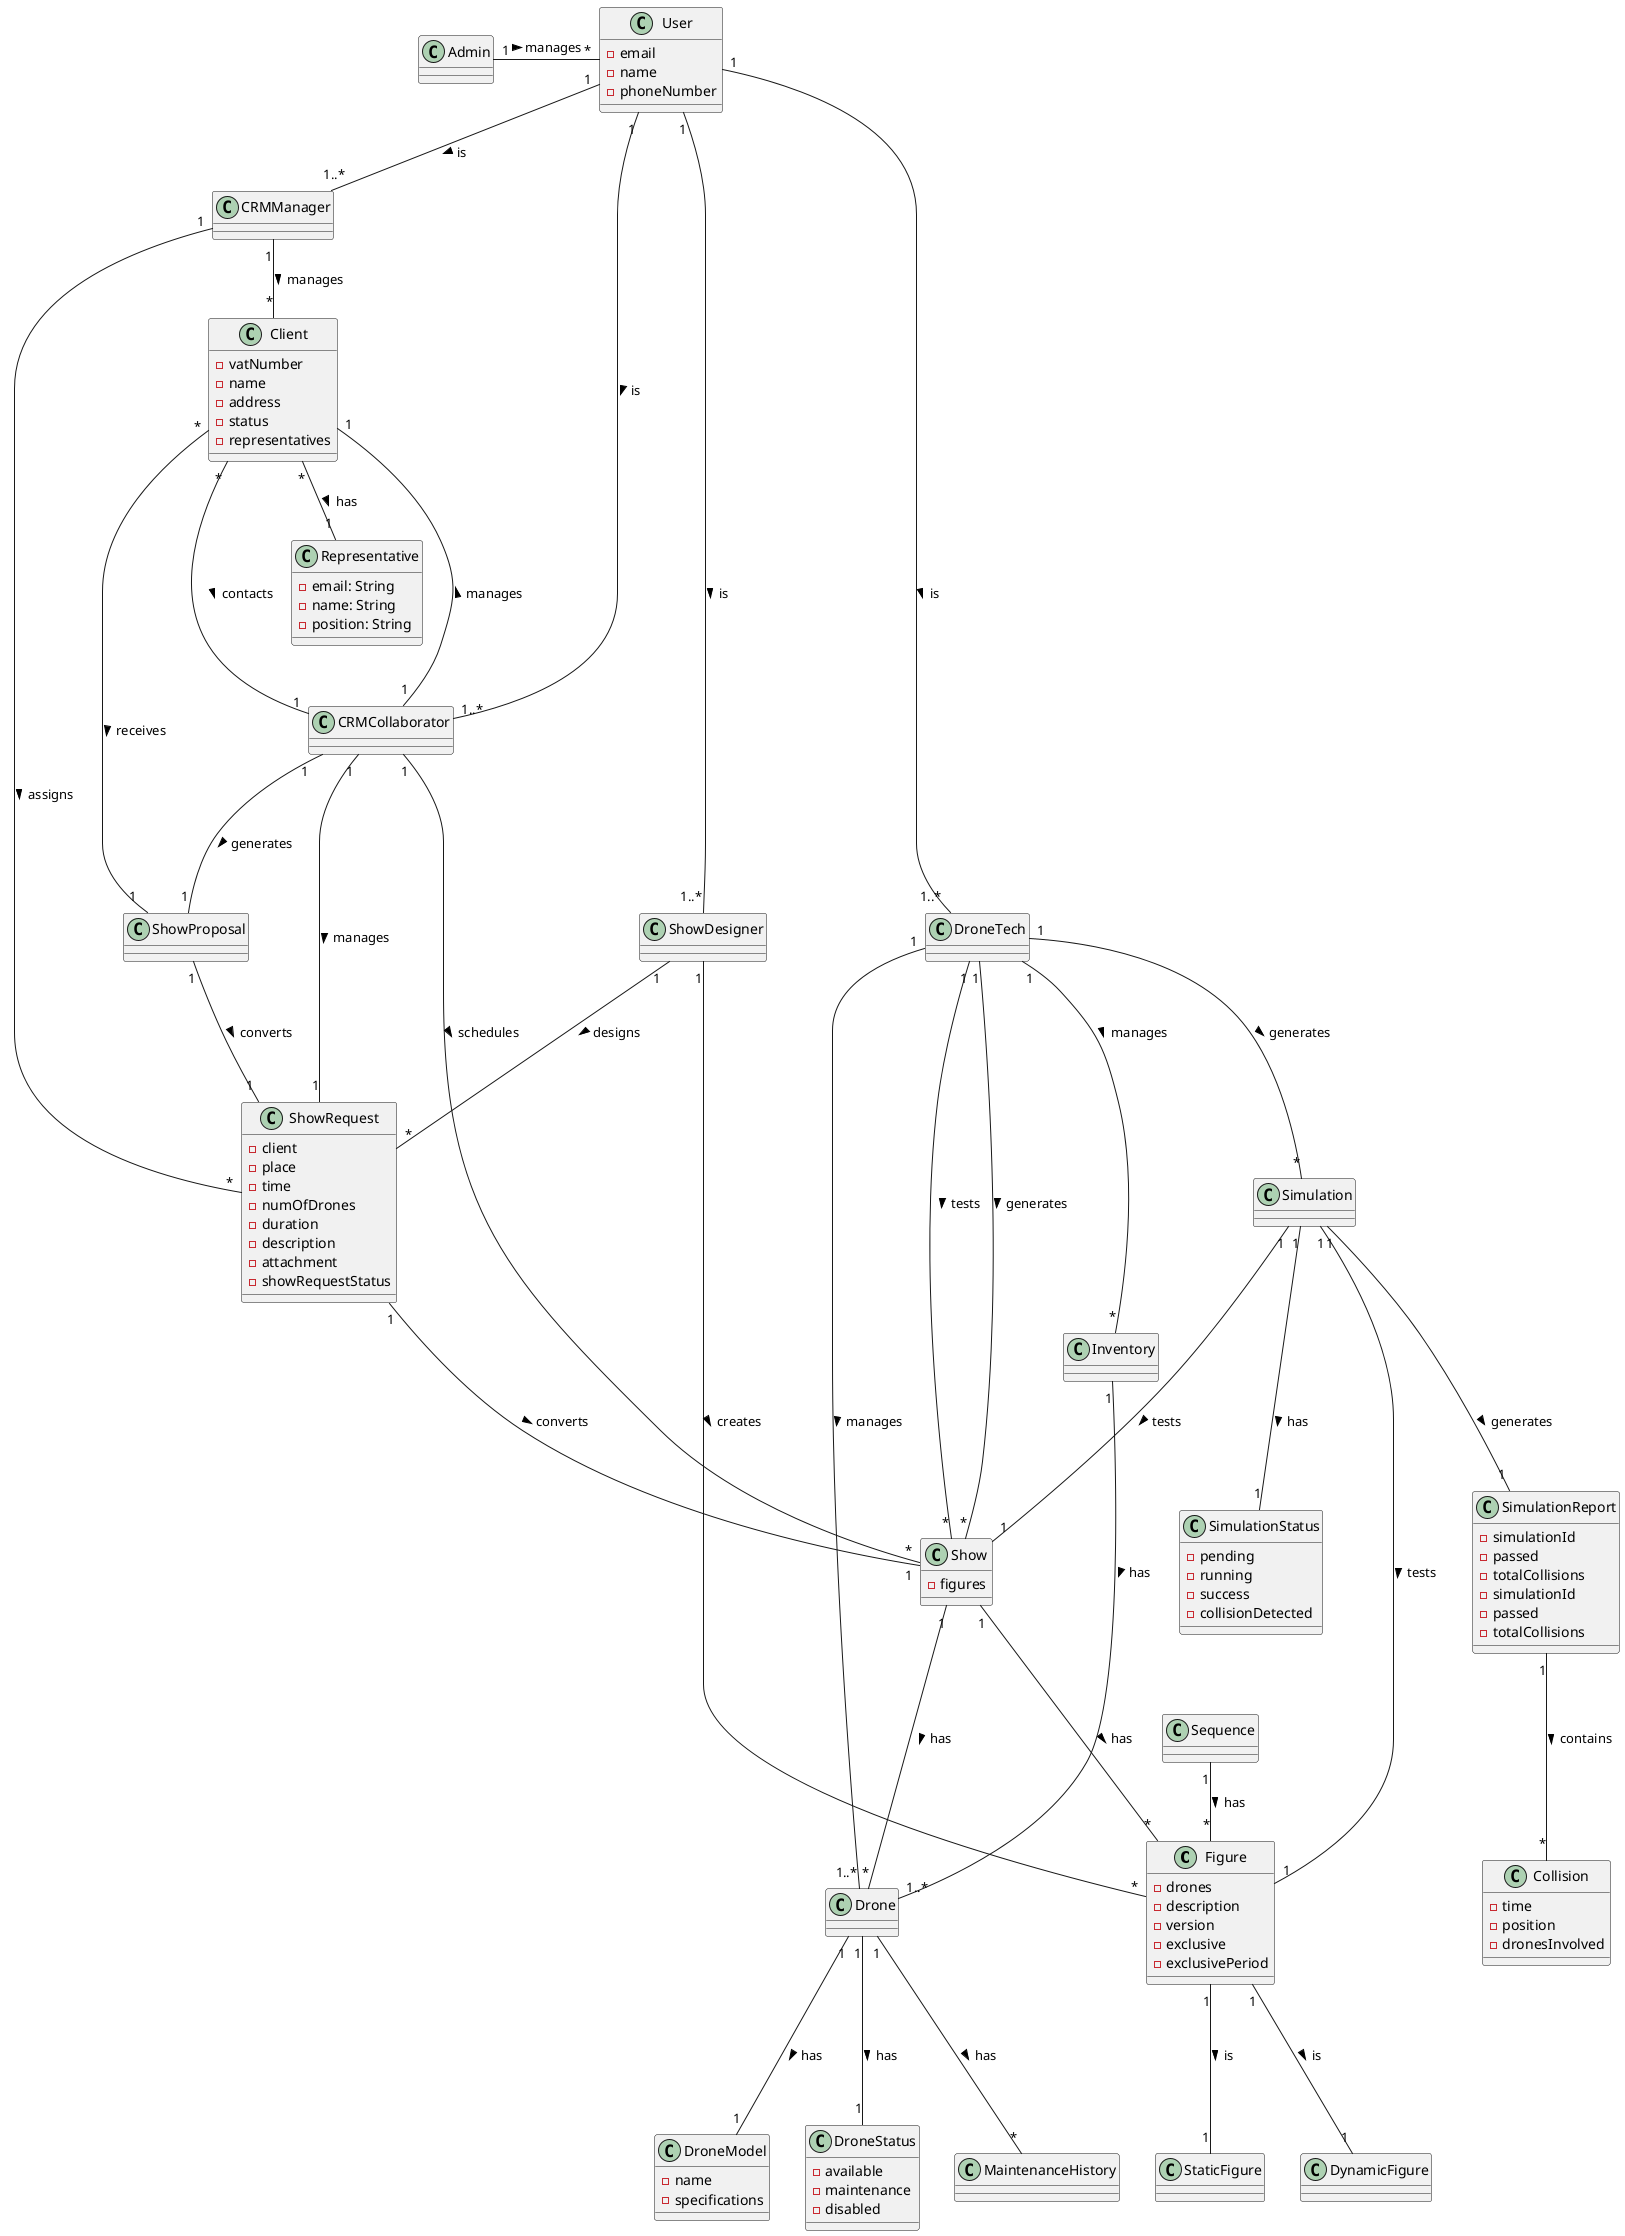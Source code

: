 @startuml
class Figure{
 - drones
 - description
 - version
 - exclusive
 - exclusivePeriod
}



class Sequence{
}

class Client{
    - vatNumber
    - name
    - address
    - status
    - representatives
}

class Representative {
  - email: String
  - name: String
  - position: String
}

class ShowProposal{
}

class Show{
    - figures
}

class Simulation{
}

class User{
    - email
    - name
    - phoneNumber
}

class Admin{
}

class  CRMManager{
}

class CRMCollaborator{
}

class ShowDesigner{
}

class DroneTech{
}

class ShowRequest{
    - client
    - place
    - time
    - numOfDrones
    - duration
    - description
    - attachment
    - showRequestStatus
}

class Inventory{
}

class DroneModel{
 - name
 - specifications
}

class Drone{
}

class SimulationReport {
  - simulationId
  - passed
  - totalCollisions
}

class SimulationReport {
  - simulationId
  - passed
  - totalCollisions
}

class Collision {
  - time
  - position
  - dronesInvolved
}

class SimulationStatus {
  - pending
  - running
  - success
  - collisionDetected
}


class DroneStatus{
 - available
 - maintenance
 - disabled
}

class MaintenanceHistory{
}


/' Relationships '/

' System & User '
Admin         "1"  -  "*"  User  : manages >

' Client Management '
CRMManager    "1"  -- "*"  Client : manages >
Client        "*"  -- "1"  CRMCollaborator : contacts >
Client        "*"  -- "1"  ShowProposal : receives >
Client        "*"  -- "1"  Representative : has >

' Show Requests '
CRMManager    "1"  -- "*"  ShowRequest : assigns >

ShowRequest   "1"  --- "1"  Show : converts >


ShowProposal   "1"  --- "1"  ShowRequest : converts >


CRMCollaborator "1" --- "1"  ShowRequest : manages >
CRMCollaborator "1" --- "1"  Client : manages >

' Show Proposal '
CRMCollaborator "1" --- "1"  ShowProposal : generates >

' Show Design '
ShowDesigner   "1" --- "*"  Figure : creates >
ShowDesigner   "1" --- "*"  ShowRequest : designs >

' Show Scheduling '
CRMCollaborator "1" --- "*"  Show : schedules >

' Drone Tech Operations '
DroneTech      "1" --- "*"  Inventory : manages >
DroneTech      "1" --- "*"  Show : generates >
DroneTech      "1" --- "*"  Show : tests >
DroneTech      "1" --- "*"  Simulation : generates >
DroneTech      "1" --- "1..*"  Drone : manages >

' Figure Relationships '
Figure         "1" --- "1"  DynamicFigure : is >
Figure         "1" --- "1"  StaticFigure : is >


' Show Relationships '
Show "1" --- "*"  Figure : has >
Show "1" --- "*"  Drone : has >


User "1" -- "1..*" CRMManager : is >
User "1" -- "1..*" ShowDesigner : is >
User "1" -- "1..*" CRMCollaborator : is >
User "1" -- "1..*" DroneTech : is >

Sequence "1" -- "*" Figure: has >

Simulation "1" --- "1" Show : tests >
Simulation "1" --- "1" Figure : tests >


Drone      "1" --- "*"  MaintenanceHistory : has >
Drone      "1" --- "1"  DroneModel : has >
Drone      "1" --- "1"  DroneStatus : has >


Inventory "1" -- "1..*" Drone : has >

Simulation "1" --- "1" SimulationReport : generates >
Simulation "1" --- "1" SimulationStatus : has >

SimulationReport "1" --- "*" Collision : contains >




@enduml
